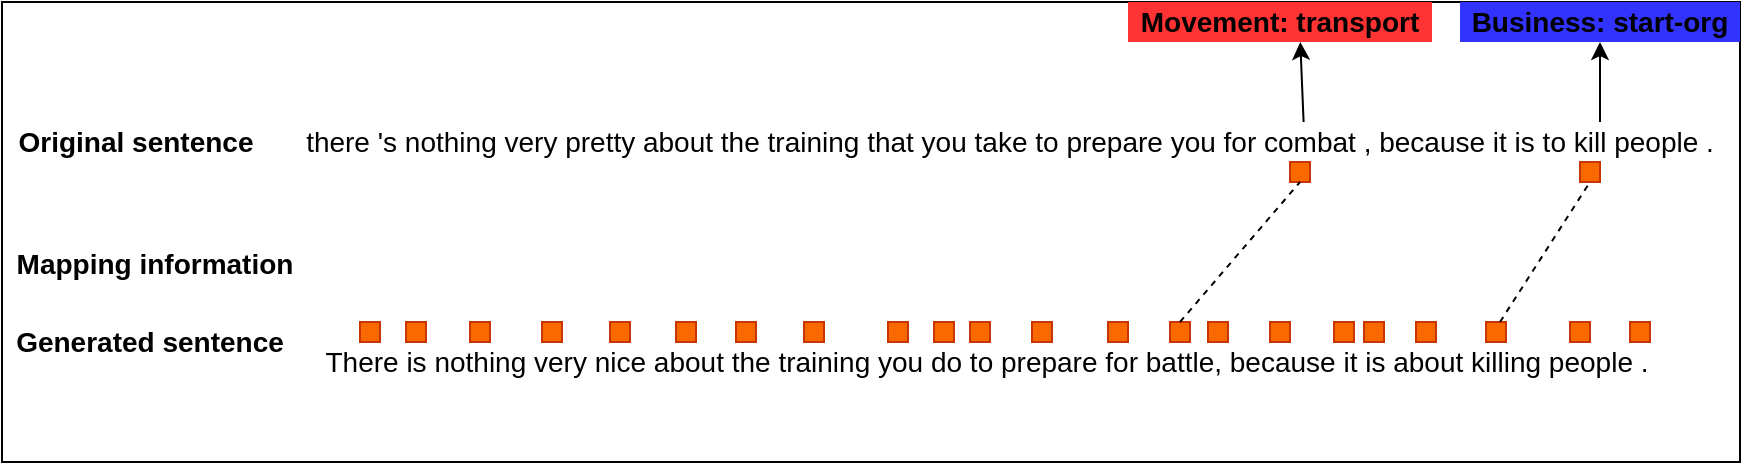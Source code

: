 <mxfile version="14.8.0" type="github">
  <diagram id="QxMx9pINBOg14ny_mecH" name="Page-1">
    <mxGraphModel dx="929" dy="706" grid="1" gridSize="10" guides="1" tooltips="1" connect="1" arrows="1" fold="1" page="1" pageScale="1" pageWidth="827" pageHeight="1169" math="0" shadow="0">
      <root>
        <mxCell id="0" />
        <mxCell id="1" parent="0" />
        <mxCell id="Rxpl41r-rH6hTiZnWY1z-1" value="" style="rounded=0;whiteSpace=wrap;html=1;" vertex="1" parent="1">
          <mxGeometry x="61" y="450" width="869" height="230" as="geometry" />
        </mxCell>
        <mxCell id="Rxpl41r-rH6hTiZnWY1z-2" value="&lt;span style=&quot;font-size: 14px&quot;&gt;there &#39;s nothing very pretty about the training that you take to prepare you for combat , because it is to kill people .&lt;/span&gt;" style="text;html=1;strokeColor=none;fillColor=none;align=center;verticalAlign=middle;whiteSpace=wrap;rounded=0;" vertex="1" parent="1">
          <mxGeometry x="211.25" y="510" width="708" height="20" as="geometry" />
        </mxCell>
        <mxCell id="Rxpl41r-rH6hTiZnWY1z-3" value="&lt;span style=&quot;font-size: 14px&quot;&gt;There is nothing very nice about the training you do to prepare for battle, because it is about killing people .&lt;/span&gt;" style="text;html=1;strokeColor=none;fillColor=none;align=center;verticalAlign=middle;whiteSpace=wrap;rounded=0;" vertex="1" parent="1">
          <mxGeometry x="220" y="620" width="667" height="20" as="geometry" />
        </mxCell>
        <mxCell id="Rxpl41r-rH6hTiZnWY1z-4" value="&lt;b&gt;&lt;font style=&quot;font-size: 14px&quot;&gt;Generated sentence&lt;/font&gt;&lt;/b&gt;" style="text;html=1;strokeColor=none;fillColor=none;align=center;verticalAlign=middle;whiteSpace=wrap;rounded=0;" vertex="1" parent="1">
          <mxGeometry x="60" y="610" width="150" height="20" as="geometry" />
        </mxCell>
        <mxCell id="Rxpl41r-rH6hTiZnWY1z-5" value="&lt;b&gt;&lt;font style=&quot;font-size: 14px&quot;&gt;Mapping information&lt;/font&gt;&lt;/b&gt;" style="text;html=1;strokeColor=none;fillColor=none;align=center;verticalAlign=middle;whiteSpace=wrap;rounded=0;" vertex="1" parent="1">
          <mxGeometry x="64.25" y="570.5" width="147" height="20" as="geometry" />
        </mxCell>
        <mxCell id="Rxpl41r-rH6hTiZnWY1z-6" value="&lt;b&gt;&lt;font style=&quot;font-size: 14px&quot;&gt;Original sentence&lt;/font&gt;&lt;/b&gt;" style="text;html=1;strokeColor=none;fillColor=none;align=center;verticalAlign=middle;whiteSpace=wrap;rounded=0;" vertex="1" parent="1">
          <mxGeometry x="60" y="510" width="135.5" height="20" as="geometry" />
        </mxCell>
        <mxCell id="Rxpl41r-rH6hTiZnWY1z-8" value="&lt;font style=&quot;font-size: 14px&quot;&gt;&lt;b&gt;Movement: transport&lt;/b&gt;&lt;/font&gt;" style="text;html=1;strokeColor=none;fillColor=#FF3333;align=center;verticalAlign=middle;whiteSpace=wrap;rounded=0;" vertex="1" parent="1">
          <mxGeometry x="624" y="450" width="152" height="20" as="geometry" />
        </mxCell>
        <mxCell id="Rxpl41r-rH6hTiZnWY1z-9" value="&lt;font style=&quot;font-size: 14px&quot;&gt;&lt;b&gt;Business: start-org&lt;/b&gt;&lt;/font&gt;" style="text;html=1;strokeColor=none;fillColor=#3333FF;align=center;verticalAlign=middle;whiteSpace=wrap;rounded=0;" vertex="1" parent="1">
          <mxGeometry x="790" y="450" width="140" height="20" as="geometry" />
        </mxCell>
        <mxCell id="Rxpl41r-rH6hTiZnWY1z-11" value="" style="endArrow=classic;html=1;entryX=0.5;entryY=1;entryDx=0;entryDy=0;" edge="1" parent="1">
          <mxGeometry width="50" height="50" relative="1" as="geometry">
            <mxPoint x="860" y="510" as="sourcePoint" />
            <mxPoint x="860.0" y="470" as="targetPoint" />
          </mxGeometry>
        </mxCell>
        <mxCell id="Rxpl41r-rH6hTiZnWY1z-14" value="" style="rounded=0;whiteSpace=wrap;html=1;direction=south;fillColor=#fa6800;strokeColor=#C73500;fontColor=#ffffff;" vertex="1" parent="1">
          <mxGeometry x="263" y="610" width="10" height="10" as="geometry" />
        </mxCell>
        <mxCell id="Rxpl41r-rH6hTiZnWY1z-15" value="" style="rounded=0;whiteSpace=wrap;html=1;direction=south;fillColor=#fa6800;strokeColor=#C73500;fontColor=#ffffff;" vertex="1" parent="1">
          <mxGeometry x="295" y="610" width="10" height="10" as="geometry" />
        </mxCell>
        <mxCell id="Rxpl41r-rH6hTiZnWY1z-16" value="" style="rounded=0;whiteSpace=wrap;html=1;direction=south;fillColor=#fa6800;strokeColor=#C73500;fontColor=#ffffff;" vertex="1" parent="1">
          <mxGeometry x="331" y="610" width="10" height="10" as="geometry" />
        </mxCell>
        <mxCell id="Rxpl41r-rH6hTiZnWY1z-17" value="" style="rounded=0;whiteSpace=wrap;html=1;direction=south;fillColor=#fa6800;strokeColor=#C73500;fontColor=#ffffff;" vertex="1" parent="1">
          <mxGeometry x="365" y="610" width="10" height="10" as="geometry" />
        </mxCell>
        <mxCell id="Rxpl41r-rH6hTiZnWY1z-18" value="" style="rounded=0;whiteSpace=wrap;html=1;direction=south;fillColor=#fa6800;strokeColor=#C73500;fontColor=#ffffff;" vertex="1" parent="1">
          <mxGeometry x="398" y="610" width="10" height="10" as="geometry" />
        </mxCell>
        <mxCell id="Rxpl41r-rH6hTiZnWY1z-19" value="" style="rounded=0;whiteSpace=wrap;html=1;direction=south;fillColor=#fa6800;strokeColor=#C73500;fontColor=#ffffff;" vertex="1" parent="1">
          <mxGeometry x="428" y="610" width="10" height="10" as="geometry" />
        </mxCell>
        <mxCell id="Rxpl41r-rH6hTiZnWY1z-20" value="" style="rounded=0;whiteSpace=wrap;html=1;direction=south;fillColor=#fa6800;strokeColor=#C73500;fontColor=#ffffff;" vertex="1" parent="1">
          <mxGeometry x="803" y="610" width="10" height="10" as="geometry" />
        </mxCell>
        <mxCell id="Rxpl41r-rH6hTiZnWY1z-21" value="" style="rounded=0;whiteSpace=wrap;html=1;direction=south;fillColor=#fa6800;strokeColor=#C73500;fontColor=#ffffff;" vertex="1" parent="1">
          <mxGeometry x="504" y="610" width="10" height="10" as="geometry" />
        </mxCell>
        <mxCell id="Rxpl41r-rH6hTiZnWY1z-22" value="" style="rounded=0;whiteSpace=wrap;html=1;direction=south;fillColor=#fa6800;strokeColor=#C73500;fontColor=#ffffff;" vertex="1" parent="1">
          <mxGeometry x="545" y="610" width="10" height="10" as="geometry" />
        </mxCell>
        <mxCell id="Rxpl41r-rH6hTiZnWY1z-23" value="" style="rounded=0;whiteSpace=wrap;html=1;direction=south;fillColor=#fa6800;strokeColor=#C73500;fontColor=#ffffff;" vertex="1" parent="1">
          <mxGeometry x="576" y="610" width="10" height="10" as="geometry" />
        </mxCell>
        <mxCell id="Rxpl41r-rH6hTiZnWY1z-24" value="" style="rounded=0;whiteSpace=wrap;html=1;direction=south;fillColor=#fa6800;strokeColor=#C73500;fontColor=#ffffff;" vertex="1" parent="1">
          <mxGeometry x="614" y="610" width="10" height="10" as="geometry" />
        </mxCell>
        <mxCell id="Rxpl41r-rH6hTiZnWY1z-25" value="" style="rounded=0;whiteSpace=wrap;html=1;direction=south;fillColor=#fa6800;strokeColor=#C73500;fontColor=#ffffff;" vertex="1" parent="1">
          <mxGeometry x="695" y="610" width="10" height="10" as="geometry" />
        </mxCell>
        <mxCell id="Rxpl41r-rH6hTiZnWY1z-26" value="" style="rounded=0;whiteSpace=wrap;html=1;direction=west;fillColor=#fa6800;strokeColor=#C73500;fontColor=#ffffff;" vertex="1" parent="1">
          <mxGeometry x="645" y="610" width="10" height="10" as="geometry" />
        </mxCell>
        <mxCell id="Rxpl41r-rH6hTiZnWY1z-27" value="" style="rounded=0;whiteSpace=wrap;html=1;direction=south;fillColor=#fa6800;strokeColor=#C73500;fontColor=#ffffff;" vertex="1" parent="1">
          <mxGeometry x="742" y="610" width="10" height="10" as="geometry" />
        </mxCell>
        <mxCell id="Rxpl41r-rH6hTiZnWY1z-28" value="" style="rounded=0;whiteSpace=wrap;html=1;direction=south;fillColor=#fa6800;strokeColor=#C73500;fontColor=#ffffff;" vertex="1" parent="1">
          <mxGeometry x="768" y="610" width="10" height="10" as="geometry" />
        </mxCell>
        <mxCell id="Rxpl41r-rH6hTiZnWY1z-29" value="" style="rounded=0;whiteSpace=wrap;html=1;direction=south;fillColor=#fa6800;strokeColor=#C73500;fontColor=#ffffff;" vertex="1" parent="1">
          <mxGeometry x="845" y="610" width="10" height="10" as="geometry" />
        </mxCell>
        <mxCell id="Rxpl41r-rH6hTiZnWY1z-30" value="" style="rounded=0;whiteSpace=wrap;html=1;direction=south;fillColor=#fa6800;strokeColor=#C73500;fontColor=#ffffff;" vertex="1" parent="1">
          <mxGeometry x="875" y="610" width="10" height="10" as="geometry" />
        </mxCell>
        <mxCell id="Rxpl41r-rH6hTiZnWY1z-31" value="" style="rounded=0;whiteSpace=wrap;html=1;direction=south;fillColor=#fa6800;strokeColor=#C73500;fontColor=#ffffff;" vertex="1" parent="1">
          <mxGeometry x="850" y="530" width="10" height="10" as="geometry" />
        </mxCell>
        <mxCell id="Rxpl41r-rH6hTiZnWY1z-32" value="" style="endArrow=none;dashed=1;html=1;entryX=1;entryY=0.5;entryDx=0;entryDy=0;exitX=0;exitY=0.3;exitDx=0;exitDy=0;exitPerimeter=0;" edge="1" parent="1" target="Rxpl41r-rH6hTiZnWY1z-31" source="Rxpl41r-rH6hTiZnWY1z-20">
          <mxGeometry width="50" height="50" relative="1" as="geometry">
            <mxPoint x="803" y="610" as="sourcePoint" />
            <mxPoint x="470" y="510" as="targetPoint" />
          </mxGeometry>
        </mxCell>
        <mxCell id="Rxpl41r-rH6hTiZnWY1z-33" value="" style="rounded=0;whiteSpace=wrap;html=1;direction=south;fillColor=#fa6800;strokeColor=#C73500;fontColor=#ffffff;" vertex="1" parent="1">
          <mxGeometry x="705" y="530" width="10" height="10" as="geometry" />
        </mxCell>
        <mxCell id="Rxpl41r-rH6hTiZnWY1z-34" value="" style="endArrow=none;dashed=1;html=1;entryX=1;entryY=0.5;entryDx=0;entryDy=0;exitX=0.5;exitY=1;exitDx=0;exitDy=0;" edge="1" parent="1" target="Rxpl41r-rH6hTiZnWY1z-33" source="Rxpl41r-rH6hTiZnWY1z-26">
          <mxGeometry width="50" height="50" relative="1" as="geometry">
            <mxPoint x="669" y="610" as="sourcePoint" />
            <mxPoint x="664.172" y="500.18" as="targetPoint" />
          </mxGeometry>
        </mxCell>
        <mxCell id="Rxpl41r-rH6hTiZnWY1z-39" value="" style="rounded=0;whiteSpace=wrap;html=1;direction=south;fillColor=#fa6800;strokeColor=#C73500;fontColor=#ffffff;" vertex="1" parent="1">
          <mxGeometry x="727" y="610" width="10" height="10" as="geometry" />
        </mxCell>
        <mxCell id="Rxpl41r-rH6hTiZnWY1z-40" value="" style="rounded=0;whiteSpace=wrap;html=1;direction=south;fillColor=#fa6800;strokeColor=#C73500;fontColor=#ffffff;" vertex="1" parent="1">
          <mxGeometry x="664" y="610" width="10" height="10" as="geometry" />
        </mxCell>
        <mxCell id="Rxpl41r-rH6hTiZnWY1z-41" value="" style="rounded=0;whiteSpace=wrap;html=1;direction=south;fillColor=#fa6800;strokeColor=#C73500;fontColor=#ffffff;" vertex="1" parent="1">
          <mxGeometry x="527" y="610" width="10" height="10" as="geometry" />
        </mxCell>
        <mxCell id="Rxpl41r-rH6hTiZnWY1z-42" value="" style="rounded=0;whiteSpace=wrap;html=1;direction=south;fillColor=#fa6800;strokeColor=#C73500;fontColor=#ffffff;" vertex="1" parent="1">
          <mxGeometry x="462" y="610" width="10" height="10" as="geometry" />
        </mxCell>
        <mxCell id="Rxpl41r-rH6hTiZnWY1z-43" value="" style="rounded=0;whiteSpace=wrap;html=1;direction=south;fillColor=#fa6800;strokeColor=#C73500;fontColor=#ffffff;" vertex="1" parent="1">
          <mxGeometry x="240" y="610" width="10" height="10" as="geometry" />
        </mxCell>
        <mxCell id="Rxpl41r-rH6hTiZnWY1z-44" value="" style="endArrow=classic;html=1;entryX=0.747;entryY=0.087;entryDx=0;entryDy=0;entryPerimeter=0;exitX=0.707;exitY=0;exitDx=0;exitDy=0;exitPerimeter=0;" edge="1" parent="1" source="Rxpl41r-rH6hTiZnWY1z-2" target="Rxpl41r-rH6hTiZnWY1z-1">
          <mxGeometry width="50" height="50" relative="1" as="geometry">
            <mxPoint x="490" y="590" as="sourcePoint" />
            <mxPoint x="540" y="540" as="targetPoint" />
          </mxGeometry>
        </mxCell>
      </root>
    </mxGraphModel>
  </diagram>
</mxfile>
